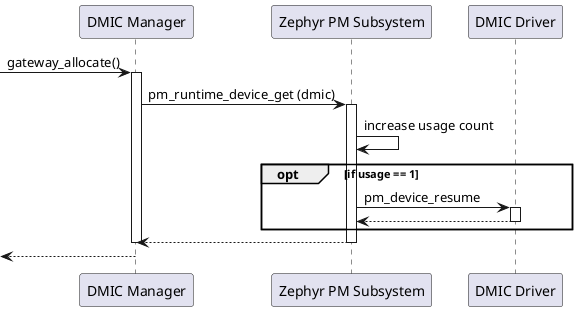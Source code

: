 @startuml

participant "DMIC Manager" as dmic_manager
participant "Zephyr PM Subsystem" as zephyr_pm
participant "DMIC Driver" as dmic_driver

-> dmic_manager : gateway_allocate()
	activate dmic_manager
	dmic_manager -> zephyr_pm : pm_runtime_device_get (dmic)

		activate zephyr_pm
		zephyr_pm -> zephyr_pm : increase usage count
		opt if usage == 1
		zephyr_pm -> dmic_driver : pm_device_resume
			activate dmic_driver
			return
		end
		return

	deactivate dmic_manager
<-- dmic_manager

@enduml

